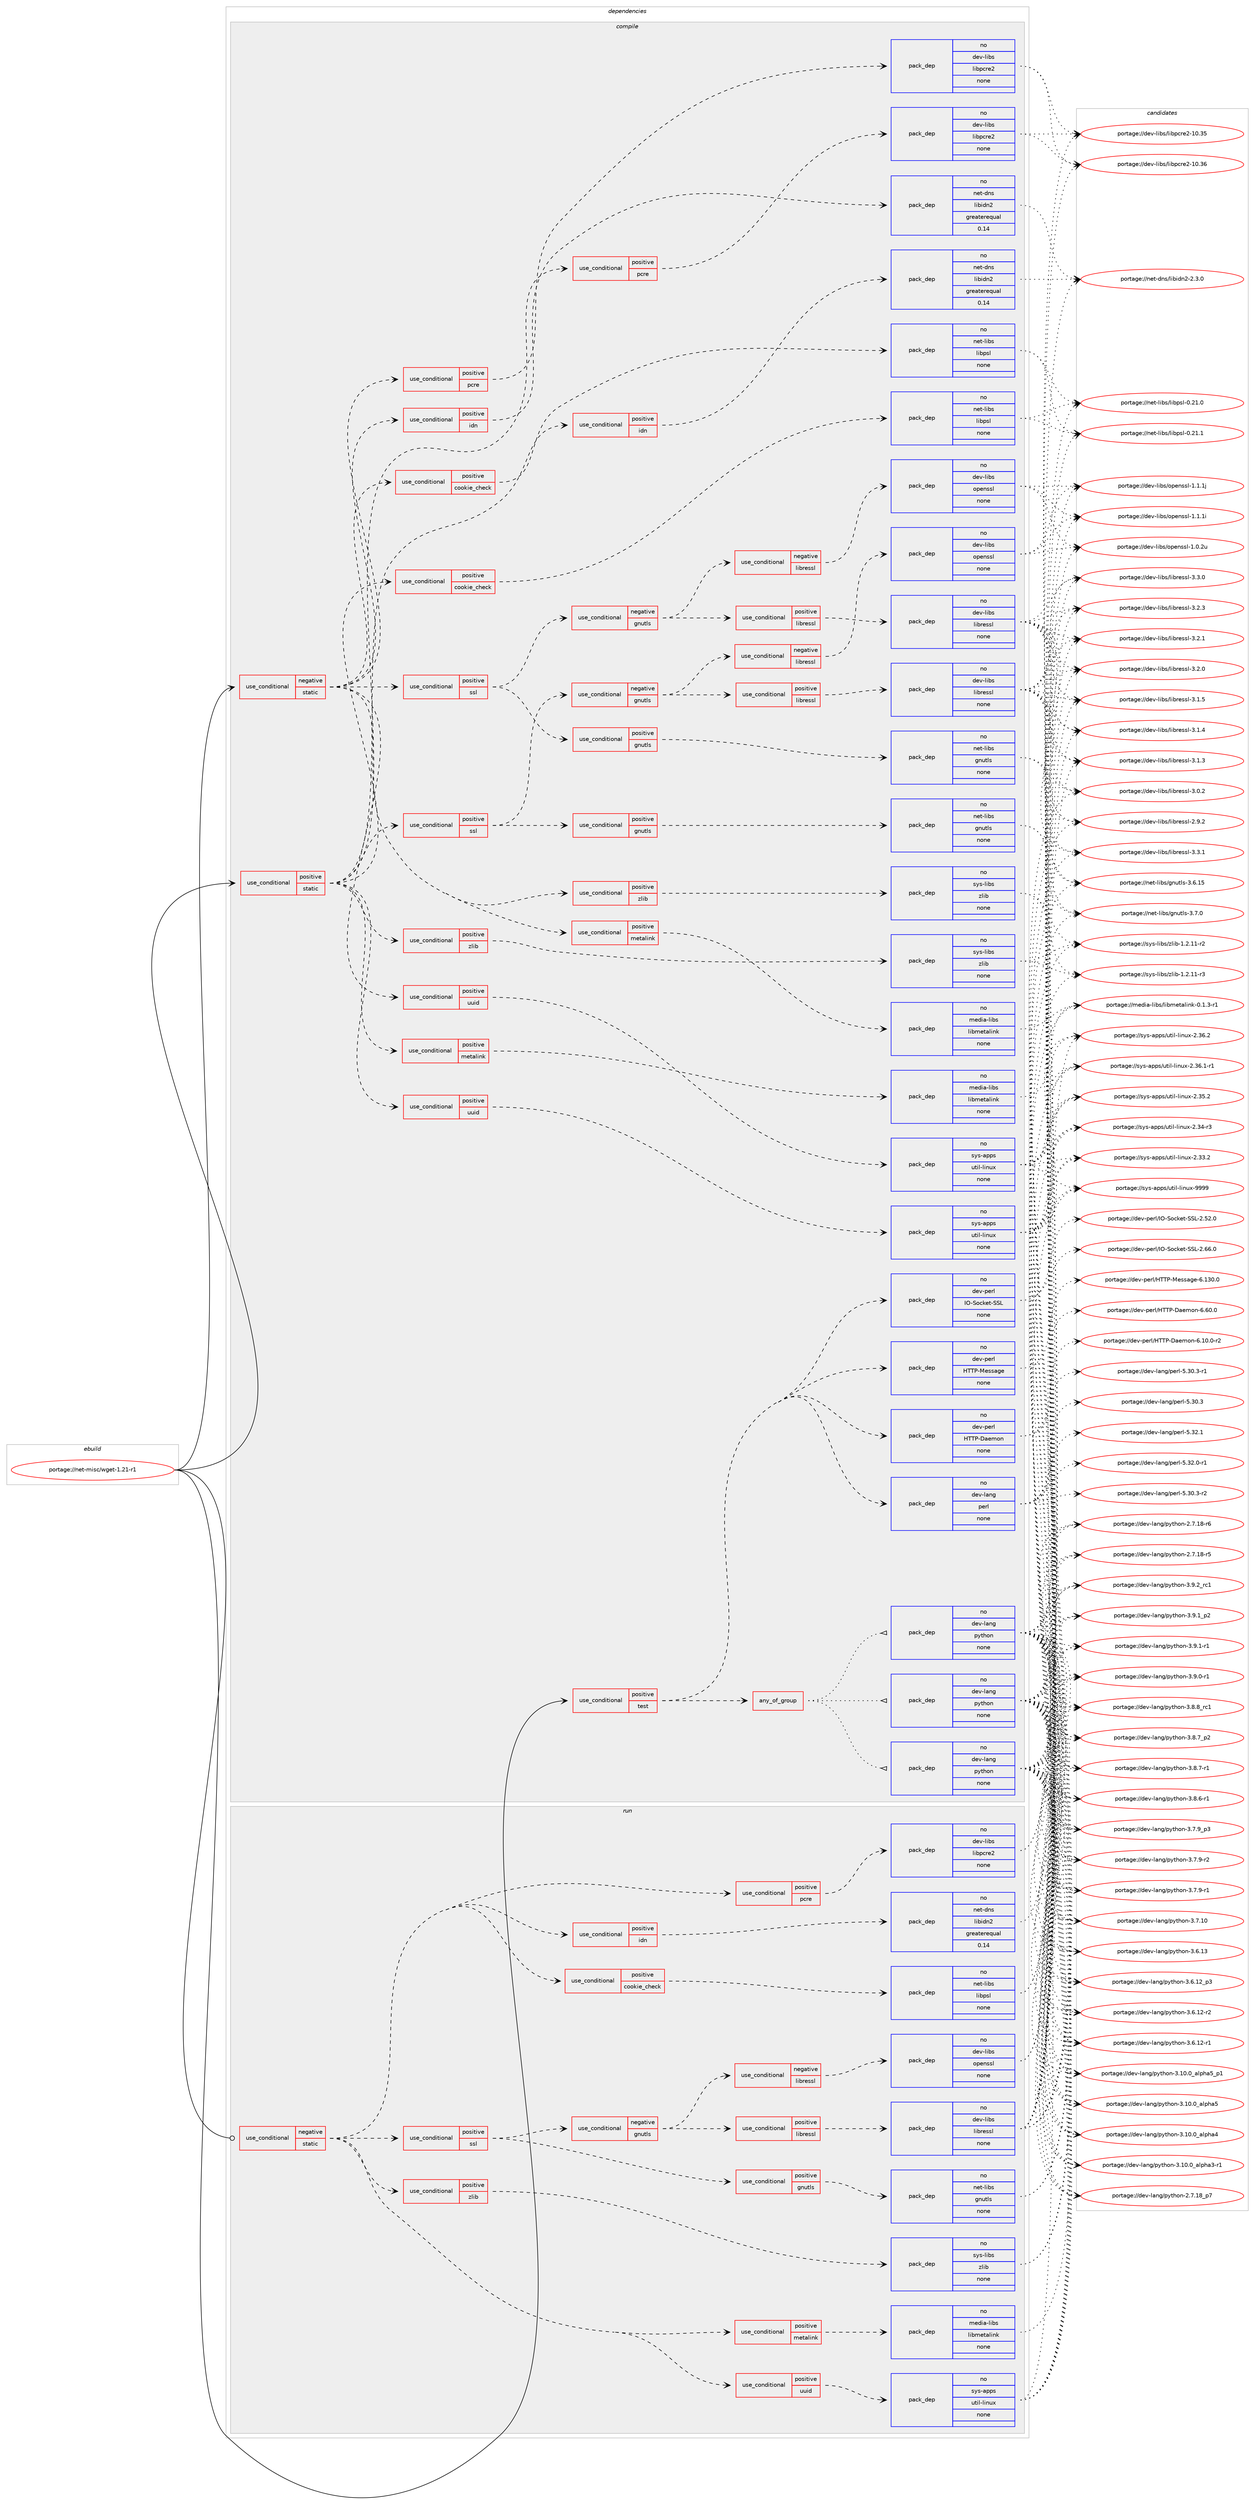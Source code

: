 digraph prolog {

# *************
# Graph options
# *************

newrank=true;
concentrate=true;
compound=true;
graph [rankdir=LR,fontname=Helvetica,fontsize=10,ranksep=1.5];#, ranksep=2.5, nodesep=0.2];
edge  [arrowhead=vee];
node  [fontname=Helvetica,fontsize=10];

# **********
# The ebuild
# **********

subgraph cluster_leftcol {
color=gray;
rank=same;
label=<<i>ebuild</i>>;
id [label="portage://net-misc/wget-1.21-r1", color=red, width=4, href="../net-misc/wget-1.21-r1.svg"];
}

# ****************
# The dependencies
# ****************

subgraph cluster_midcol {
color=gray;
label=<<i>dependencies</i>>;
subgraph cluster_compile {
fillcolor="#eeeeee";
style=filled;
label=<<i>compile</i>>;
subgraph cond3234 {
dependency11502 [label=<<TABLE BORDER="0" CELLBORDER="1" CELLSPACING="0" CELLPADDING="4"><TR><TD ROWSPAN="3" CELLPADDING="10">use_conditional</TD></TR><TR><TD>negative</TD></TR><TR><TD>static</TD></TR></TABLE>>, shape=none, color=red];
subgraph cond3235 {
dependency11503 [label=<<TABLE BORDER="0" CELLBORDER="1" CELLSPACING="0" CELLPADDING="4"><TR><TD ROWSPAN="3" CELLPADDING="10">use_conditional</TD></TR><TR><TD>positive</TD></TR><TR><TD>cookie_check</TD></TR></TABLE>>, shape=none, color=red];
subgraph pack8162 {
dependency11504 [label=<<TABLE BORDER="0" CELLBORDER="1" CELLSPACING="0" CELLPADDING="4" WIDTH="220"><TR><TD ROWSPAN="6" CELLPADDING="30">pack_dep</TD></TR><TR><TD WIDTH="110">no</TD></TR><TR><TD>net-libs</TD></TR><TR><TD>libpsl</TD></TR><TR><TD>none</TD></TR><TR><TD></TD></TR></TABLE>>, shape=none, color=blue];
}
dependency11503:e -> dependency11504:w [weight=20,style="dashed",arrowhead="vee"];
}
dependency11502:e -> dependency11503:w [weight=20,style="dashed",arrowhead="vee"];
subgraph cond3236 {
dependency11505 [label=<<TABLE BORDER="0" CELLBORDER="1" CELLSPACING="0" CELLPADDING="4"><TR><TD ROWSPAN="3" CELLPADDING="10">use_conditional</TD></TR><TR><TD>positive</TD></TR><TR><TD>idn</TD></TR></TABLE>>, shape=none, color=red];
subgraph pack8163 {
dependency11506 [label=<<TABLE BORDER="0" CELLBORDER="1" CELLSPACING="0" CELLPADDING="4" WIDTH="220"><TR><TD ROWSPAN="6" CELLPADDING="30">pack_dep</TD></TR><TR><TD WIDTH="110">no</TD></TR><TR><TD>net-dns</TD></TR><TR><TD>libidn2</TD></TR><TR><TD>greaterequal</TD></TR><TR><TD>0.14</TD></TR></TABLE>>, shape=none, color=blue];
}
dependency11505:e -> dependency11506:w [weight=20,style="dashed",arrowhead="vee"];
}
dependency11502:e -> dependency11505:w [weight=20,style="dashed",arrowhead="vee"];
subgraph cond3237 {
dependency11507 [label=<<TABLE BORDER="0" CELLBORDER="1" CELLSPACING="0" CELLPADDING="4"><TR><TD ROWSPAN="3" CELLPADDING="10">use_conditional</TD></TR><TR><TD>positive</TD></TR><TR><TD>metalink</TD></TR></TABLE>>, shape=none, color=red];
subgraph pack8164 {
dependency11508 [label=<<TABLE BORDER="0" CELLBORDER="1" CELLSPACING="0" CELLPADDING="4" WIDTH="220"><TR><TD ROWSPAN="6" CELLPADDING="30">pack_dep</TD></TR><TR><TD WIDTH="110">no</TD></TR><TR><TD>media-libs</TD></TR><TR><TD>libmetalink</TD></TR><TR><TD>none</TD></TR><TR><TD></TD></TR></TABLE>>, shape=none, color=blue];
}
dependency11507:e -> dependency11508:w [weight=20,style="dashed",arrowhead="vee"];
}
dependency11502:e -> dependency11507:w [weight=20,style="dashed",arrowhead="vee"];
subgraph cond3238 {
dependency11509 [label=<<TABLE BORDER="0" CELLBORDER="1" CELLSPACING="0" CELLPADDING="4"><TR><TD ROWSPAN="3" CELLPADDING="10">use_conditional</TD></TR><TR><TD>positive</TD></TR><TR><TD>pcre</TD></TR></TABLE>>, shape=none, color=red];
subgraph pack8165 {
dependency11510 [label=<<TABLE BORDER="0" CELLBORDER="1" CELLSPACING="0" CELLPADDING="4" WIDTH="220"><TR><TD ROWSPAN="6" CELLPADDING="30">pack_dep</TD></TR><TR><TD WIDTH="110">no</TD></TR><TR><TD>dev-libs</TD></TR><TR><TD>libpcre2</TD></TR><TR><TD>none</TD></TR><TR><TD></TD></TR></TABLE>>, shape=none, color=blue];
}
dependency11509:e -> dependency11510:w [weight=20,style="dashed",arrowhead="vee"];
}
dependency11502:e -> dependency11509:w [weight=20,style="dashed",arrowhead="vee"];
subgraph cond3239 {
dependency11511 [label=<<TABLE BORDER="0" CELLBORDER="1" CELLSPACING="0" CELLPADDING="4"><TR><TD ROWSPAN="3" CELLPADDING="10">use_conditional</TD></TR><TR><TD>positive</TD></TR><TR><TD>ssl</TD></TR></TABLE>>, shape=none, color=red];
subgraph cond3240 {
dependency11512 [label=<<TABLE BORDER="0" CELLBORDER="1" CELLSPACING="0" CELLPADDING="4"><TR><TD ROWSPAN="3" CELLPADDING="10">use_conditional</TD></TR><TR><TD>positive</TD></TR><TR><TD>gnutls</TD></TR></TABLE>>, shape=none, color=red];
subgraph pack8166 {
dependency11513 [label=<<TABLE BORDER="0" CELLBORDER="1" CELLSPACING="0" CELLPADDING="4" WIDTH="220"><TR><TD ROWSPAN="6" CELLPADDING="30">pack_dep</TD></TR><TR><TD WIDTH="110">no</TD></TR><TR><TD>net-libs</TD></TR><TR><TD>gnutls</TD></TR><TR><TD>none</TD></TR><TR><TD></TD></TR></TABLE>>, shape=none, color=blue];
}
dependency11512:e -> dependency11513:w [weight=20,style="dashed",arrowhead="vee"];
}
dependency11511:e -> dependency11512:w [weight=20,style="dashed",arrowhead="vee"];
subgraph cond3241 {
dependency11514 [label=<<TABLE BORDER="0" CELLBORDER="1" CELLSPACING="0" CELLPADDING="4"><TR><TD ROWSPAN="3" CELLPADDING="10">use_conditional</TD></TR><TR><TD>negative</TD></TR><TR><TD>gnutls</TD></TR></TABLE>>, shape=none, color=red];
subgraph cond3242 {
dependency11515 [label=<<TABLE BORDER="0" CELLBORDER="1" CELLSPACING="0" CELLPADDING="4"><TR><TD ROWSPAN="3" CELLPADDING="10">use_conditional</TD></TR><TR><TD>negative</TD></TR><TR><TD>libressl</TD></TR></TABLE>>, shape=none, color=red];
subgraph pack8167 {
dependency11516 [label=<<TABLE BORDER="0" CELLBORDER="1" CELLSPACING="0" CELLPADDING="4" WIDTH="220"><TR><TD ROWSPAN="6" CELLPADDING="30">pack_dep</TD></TR><TR><TD WIDTH="110">no</TD></TR><TR><TD>dev-libs</TD></TR><TR><TD>openssl</TD></TR><TR><TD>none</TD></TR><TR><TD></TD></TR></TABLE>>, shape=none, color=blue];
}
dependency11515:e -> dependency11516:w [weight=20,style="dashed",arrowhead="vee"];
}
dependency11514:e -> dependency11515:w [weight=20,style="dashed",arrowhead="vee"];
subgraph cond3243 {
dependency11517 [label=<<TABLE BORDER="0" CELLBORDER="1" CELLSPACING="0" CELLPADDING="4"><TR><TD ROWSPAN="3" CELLPADDING="10">use_conditional</TD></TR><TR><TD>positive</TD></TR><TR><TD>libressl</TD></TR></TABLE>>, shape=none, color=red];
subgraph pack8168 {
dependency11518 [label=<<TABLE BORDER="0" CELLBORDER="1" CELLSPACING="0" CELLPADDING="4" WIDTH="220"><TR><TD ROWSPAN="6" CELLPADDING="30">pack_dep</TD></TR><TR><TD WIDTH="110">no</TD></TR><TR><TD>dev-libs</TD></TR><TR><TD>libressl</TD></TR><TR><TD>none</TD></TR><TR><TD></TD></TR></TABLE>>, shape=none, color=blue];
}
dependency11517:e -> dependency11518:w [weight=20,style="dashed",arrowhead="vee"];
}
dependency11514:e -> dependency11517:w [weight=20,style="dashed",arrowhead="vee"];
}
dependency11511:e -> dependency11514:w [weight=20,style="dashed",arrowhead="vee"];
}
dependency11502:e -> dependency11511:w [weight=20,style="dashed",arrowhead="vee"];
subgraph cond3244 {
dependency11519 [label=<<TABLE BORDER="0" CELLBORDER="1" CELLSPACING="0" CELLPADDING="4"><TR><TD ROWSPAN="3" CELLPADDING="10">use_conditional</TD></TR><TR><TD>positive</TD></TR><TR><TD>uuid</TD></TR></TABLE>>, shape=none, color=red];
subgraph pack8169 {
dependency11520 [label=<<TABLE BORDER="0" CELLBORDER="1" CELLSPACING="0" CELLPADDING="4" WIDTH="220"><TR><TD ROWSPAN="6" CELLPADDING="30">pack_dep</TD></TR><TR><TD WIDTH="110">no</TD></TR><TR><TD>sys-apps</TD></TR><TR><TD>util-linux</TD></TR><TR><TD>none</TD></TR><TR><TD></TD></TR></TABLE>>, shape=none, color=blue];
}
dependency11519:e -> dependency11520:w [weight=20,style="dashed",arrowhead="vee"];
}
dependency11502:e -> dependency11519:w [weight=20,style="dashed",arrowhead="vee"];
subgraph cond3245 {
dependency11521 [label=<<TABLE BORDER="0" CELLBORDER="1" CELLSPACING="0" CELLPADDING="4"><TR><TD ROWSPAN="3" CELLPADDING="10">use_conditional</TD></TR><TR><TD>positive</TD></TR><TR><TD>zlib</TD></TR></TABLE>>, shape=none, color=red];
subgraph pack8170 {
dependency11522 [label=<<TABLE BORDER="0" CELLBORDER="1" CELLSPACING="0" CELLPADDING="4" WIDTH="220"><TR><TD ROWSPAN="6" CELLPADDING="30">pack_dep</TD></TR><TR><TD WIDTH="110">no</TD></TR><TR><TD>sys-libs</TD></TR><TR><TD>zlib</TD></TR><TR><TD>none</TD></TR><TR><TD></TD></TR></TABLE>>, shape=none, color=blue];
}
dependency11521:e -> dependency11522:w [weight=20,style="dashed",arrowhead="vee"];
}
dependency11502:e -> dependency11521:w [weight=20,style="dashed",arrowhead="vee"];
}
id:e -> dependency11502:w [weight=20,style="solid",arrowhead="vee"];
subgraph cond3246 {
dependency11523 [label=<<TABLE BORDER="0" CELLBORDER="1" CELLSPACING="0" CELLPADDING="4"><TR><TD ROWSPAN="3" CELLPADDING="10">use_conditional</TD></TR><TR><TD>positive</TD></TR><TR><TD>static</TD></TR></TABLE>>, shape=none, color=red];
subgraph cond3247 {
dependency11524 [label=<<TABLE BORDER="0" CELLBORDER="1" CELLSPACING="0" CELLPADDING="4"><TR><TD ROWSPAN="3" CELLPADDING="10">use_conditional</TD></TR><TR><TD>positive</TD></TR><TR><TD>cookie_check</TD></TR></TABLE>>, shape=none, color=red];
subgraph pack8171 {
dependency11525 [label=<<TABLE BORDER="0" CELLBORDER="1" CELLSPACING="0" CELLPADDING="4" WIDTH="220"><TR><TD ROWSPAN="6" CELLPADDING="30">pack_dep</TD></TR><TR><TD WIDTH="110">no</TD></TR><TR><TD>net-libs</TD></TR><TR><TD>libpsl</TD></TR><TR><TD>none</TD></TR><TR><TD></TD></TR></TABLE>>, shape=none, color=blue];
}
dependency11524:e -> dependency11525:w [weight=20,style="dashed",arrowhead="vee"];
}
dependency11523:e -> dependency11524:w [weight=20,style="dashed",arrowhead="vee"];
subgraph cond3248 {
dependency11526 [label=<<TABLE BORDER="0" CELLBORDER="1" CELLSPACING="0" CELLPADDING="4"><TR><TD ROWSPAN="3" CELLPADDING="10">use_conditional</TD></TR><TR><TD>positive</TD></TR><TR><TD>idn</TD></TR></TABLE>>, shape=none, color=red];
subgraph pack8172 {
dependency11527 [label=<<TABLE BORDER="0" CELLBORDER="1" CELLSPACING="0" CELLPADDING="4" WIDTH="220"><TR><TD ROWSPAN="6" CELLPADDING="30">pack_dep</TD></TR><TR><TD WIDTH="110">no</TD></TR><TR><TD>net-dns</TD></TR><TR><TD>libidn2</TD></TR><TR><TD>greaterequal</TD></TR><TR><TD>0.14</TD></TR></TABLE>>, shape=none, color=blue];
}
dependency11526:e -> dependency11527:w [weight=20,style="dashed",arrowhead="vee"];
}
dependency11523:e -> dependency11526:w [weight=20,style="dashed",arrowhead="vee"];
subgraph cond3249 {
dependency11528 [label=<<TABLE BORDER="0" CELLBORDER="1" CELLSPACING="0" CELLPADDING="4"><TR><TD ROWSPAN="3" CELLPADDING="10">use_conditional</TD></TR><TR><TD>positive</TD></TR><TR><TD>metalink</TD></TR></TABLE>>, shape=none, color=red];
subgraph pack8173 {
dependency11529 [label=<<TABLE BORDER="0" CELLBORDER="1" CELLSPACING="0" CELLPADDING="4" WIDTH="220"><TR><TD ROWSPAN="6" CELLPADDING="30">pack_dep</TD></TR><TR><TD WIDTH="110">no</TD></TR><TR><TD>media-libs</TD></TR><TR><TD>libmetalink</TD></TR><TR><TD>none</TD></TR><TR><TD></TD></TR></TABLE>>, shape=none, color=blue];
}
dependency11528:e -> dependency11529:w [weight=20,style="dashed",arrowhead="vee"];
}
dependency11523:e -> dependency11528:w [weight=20,style="dashed",arrowhead="vee"];
subgraph cond3250 {
dependency11530 [label=<<TABLE BORDER="0" CELLBORDER="1" CELLSPACING="0" CELLPADDING="4"><TR><TD ROWSPAN="3" CELLPADDING="10">use_conditional</TD></TR><TR><TD>positive</TD></TR><TR><TD>pcre</TD></TR></TABLE>>, shape=none, color=red];
subgraph pack8174 {
dependency11531 [label=<<TABLE BORDER="0" CELLBORDER="1" CELLSPACING="0" CELLPADDING="4" WIDTH="220"><TR><TD ROWSPAN="6" CELLPADDING="30">pack_dep</TD></TR><TR><TD WIDTH="110">no</TD></TR><TR><TD>dev-libs</TD></TR><TR><TD>libpcre2</TD></TR><TR><TD>none</TD></TR><TR><TD></TD></TR></TABLE>>, shape=none, color=blue];
}
dependency11530:e -> dependency11531:w [weight=20,style="dashed",arrowhead="vee"];
}
dependency11523:e -> dependency11530:w [weight=20,style="dashed",arrowhead="vee"];
subgraph cond3251 {
dependency11532 [label=<<TABLE BORDER="0" CELLBORDER="1" CELLSPACING="0" CELLPADDING="4"><TR><TD ROWSPAN="3" CELLPADDING="10">use_conditional</TD></TR><TR><TD>positive</TD></TR><TR><TD>ssl</TD></TR></TABLE>>, shape=none, color=red];
subgraph cond3252 {
dependency11533 [label=<<TABLE BORDER="0" CELLBORDER="1" CELLSPACING="0" CELLPADDING="4"><TR><TD ROWSPAN="3" CELLPADDING="10">use_conditional</TD></TR><TR><TD>positive</TD></TR><TR><TD>gnutls</TD></TR></TABLE>>, shape=none, color=red];
subgraph pack8175 {
dependency11534 [label=<<TABLE BORDER="0" CELLBORDER="1" CELLSPACING="0" CELLPADDING="4" WIDTH="220"><TR><TD ROWSPAN="6" CELLPADDING="30">pack_dep</TD></TR><TR><TD WIDTH="110">no</TD></TR><TR><TD>net-libs</TD></TR><TR><TD>gnutls</TD></TR><TR><TD>none</TD></TR><TR><TD></TD></TR></TABLE>>, shape=none, color=blue];
}
dependency11533:e -> dependency11534:w [weight=20,style="dashed",arrowhead="vee"];
}
dependency11532:e -> dependency11533:w [weight=20,style="dashed",arrowhead="vee"];
subgraph cond3253 {
dependency11535 [label=<<TABLE BORDER="0" CELLBORDER="1" CELLSPACING="0" CELLPADDING="4"><TR><TD ROWSPAN="3" CELLPADDING="10">use_conditional</TD></TR><TR><TD>negative</TD></TR><TR><TD>gnutls</TD></TR></TABLE>>, shape=none, color=red];
subgraph cond3254 {
dependency11536 [label=<<TABLE BORDER="0" CELLBORDER="1" CELLSPACING="0" CELLPADDING="4"><TR><TD ROWSPAN="3" CELLPADDING="10">use_conditional</TD></TR><TR><TD>negative</TD></TR><TR><TD>libressl</TD></TR></TABLE>>, shape=none, color=red];
subgraph pack8176 {
dependency11537 [label=<<TABLE BORDER="0" CELLBORDER="1" CELLSPACING="0" CELLPADDING="4" WIDTH="220"><TR><TD ROWSPAN="6" CELLPADDING="30">pack_dep</TD></TR><TR><TD WIDTH="110">no</TD></TR><TR><TD>dev-libs</TD></TR><TR><TD>openssl</TD></TR><TR><TD>none</TD></TR><TR><TD></TD></TR></TABLE>>, shape=none, color=blue];
}
dependency11536:e -> dependency11537:w [weight=20,style="dashed",arrowhead="vee"];
}
dependency11535:e -> dependency11536:w [weight=20,style="dashed",arrowhead="vee"];
subgraph cond3255 {
dependency11538 [label=<<TABLE BORDER="0" CELLBORDER="1" CELLSPACING="0" CELLPADDING="4"><TR><TD ROWSPAN="3" CELLPADDING="10">use_conditional</TD></TR><TR><TD>positive</TD></TR><TR><TD>libressl</TD></TR></TABLE>>, shape=none, color=red];
subgraph pack8177 {
dependency11539 [label=<<TABLE BORDER="0" CELLBORDER="1" CELLSPACING="0" CELLPADDING="4" WIDTH="220"><TR><TD ROWSPAN="6" CELLPADDING="30">pack_dep</TD></TR><TR><TD WIDTH="110">no</TD></TR><TR><TD>dev-libs</TD></TR><TR><TD>libressl</TD></TR><TR><TD>none</TD></TR><TR><TD></TD></TR></TABLE>>, shape=none, color=blue];
}
dependency11538:e -> dependency11539:w [weight=20,style="dashed",arrowhead="vee"];
}
dependency11535:e -> dependency11538:w [weight=20,style="dashed",arrowhead="vee"];
}
dependency11532:e -> dependency11535:w [weight=20,style="dashed",arrowhead="vee"];
}
dependency11523:e -> dependency11532:w [weight=20,style="dashed",arrowhead="vee"];
subgraph cond3256 {
dependency11540 [label=<<TABLE BORDER="0" CELLBORDER="1" CELLSPACING="0" CELLPADDING="4"><TR><TD ROWSPAN="3" CELLPADDING="10">use_conditional</TD></TR><TR><TD>positive</TD></TR><TR><TD>uuid</TD></TR></TABLE>>, shape=none, color=red];
subgraph pack8178 {
dependency11541 [label=<<TABLE BORDER="0" CELLBORDER="1" CELLSPACING="0" CELLPADDING="4" WIDTH="220"><TR><TD ROWSPAN="6" CELLPADDING="30">pack_dep</TD></TR><TR><TD WIDTH="110">no</TD></TR><TR><TD>sys-apps</TD></TR><TR><TD>util-linux</TD></TR><TR><TD>none</TD></TR><TR><TD></TD></TR></TABLE>>, shape=none, color=blue];
}
dependency11540:e -> dependency11541:w [weight=20,style="dashed",arrowhead="vee"];
}
dependency11523:e -> dependency11540:w [weight=20,style="dashed",arrowhead="vee"];
subgraph cond3257 {
dependency11542 [label=<<TABLE BORDER="0" CELLBORDER="1" CELLSPACING="0" CELLPADDING="4"><TR><TD ROWSPAN="3" CELLPADDING="10">use_conditional</TD></TR><TR><TD>positive</TD></TR><TR><TD>zlib</TD></TR></TABLE>>, shape=none, color=red];
subgraph pack8179 {
dependency11543 [label=<<TABLE BORDER="0" CELLBORDER="1" CELLSPACING="0" CELLPADDING="4" WIDTH="220"><TR><TD ROWSPAN="6" CELLPADDING="30">pack_dep</TD></TR><TR><TD WIDTH="110">no</TD></TR><TR><TD>sys-libs</TD></TR><TR><TD>zlib</TD></TR><TR><TD>none</TD></TR><TR><TD></TD></TR></TABLE>>, shape=none, color=blue];
}
dependency11542:e -> dependency11543:w [weight=20,style="dashed",arrowhead="vee"];
}
dependency11523:e -> dependency11542:w [weight=20,style="dashed",arrowhead="vee"];
}
id:e -> dependency11523:w [weight=20,style="solid",arrowhead="vee"];
subgraph cond3258 {
dependency11544 [label=<<TABLE BORDER="0" CELLBORDER="1" CELLSPACING="0" CELLPADDING="4"><TR><TD ROWSPAN="3" CELLPADDING="10">use_conditional</TD></TR><TR><TD>positive</TD></TR><TR><TD>test</TD></TR></TABLE>>, shape=none, color=red];
subgraph any97 {
dependency11545 [label=<<TABLE BORDER="0" CELLBORDER="1" CELLSPACING="0" CELLPADDING="4"><TR><TD CELLPADDING="10">any_of_group</TD></TR></TABLE>>, shape=none, color=red];subgraph pack8180 {
dependency11546 [label=<<TABLE BORDER="0" CELLBORDER="1" CELLSPACING="0" CELLPADDING="4" WIDTH="220"><TR><TD ROWSPAN="6" CELLPADDING="30">pack_dep</TD></TR><TR><TD WIDTH="110">no</TD></TR><TR><TD>dev-lang</TD></TR><TR><TD>python</TD></TR><TR><TD>none</TD></TR><TR><TD></TD></TR></TABLE>>, shape=none, color=blue];
}
dependency11545:e -> dependency11546:w [weight=20,style="dotted",arrowhead="oinv"];
subgraph pack8181 {
dependency11547 [label=<<TABLE BORDER="0" CELLBORDER="1" CELLSPACING="0" CELLPADDING="4" WIDTH="220"><TR><TD ROWSPAN="6" CELLPADDING="30">pack_dep</TD></TR><TR><TD WIDTH="110">no</TD></TR><TR><TD>dev-lang</TD></TR><TR><TD>python</TD></TR><TR><TD>none</TD></TR><TR><TD></TD></TR></TABLE>>, shape=none, color=blue];
}
dependency11545:e -> dependency11547:w [weight=20,style="dotted",arrowhead="oinv"];
subgraph pack8182 {
dependency11548 [label=<<TABLE BORDER="0" CELLBORDER="1" CELLSPACING="0" CELLPADDING="4" WIDTH="220"><TR><TD ROWSPAN="6" CELLPADDING="30">pack_dep</TD></TR><TR><TD WIDTH="110">no</TD></TR><TR><TD>dev-lang</TD></TR><TR><TD>python</TD></TR><TR><TD>none</TD></TR><TR><TD></TD></TR></TABLE>>, shape=none, color=blue];
}
dependency11545:e -> dependency11548:w [weight=20,style="dotted",arrowhead="oinv"];
}
dependency11544:e -> dependency11545:w [weight=20,style="dashed",arrowhead="vee"];
subgraph pack8183 {
dependency11549 [label=<<TABLE BORDER="0" CELLBORDER="1" CELLSPACING="0" CELLPADDING="4" WIDTH="220"><TR><TD ROWSPAN="6" CELLPADDING="30">pack_dep</TD></TR><TR><TD WIDTH="110">no</TD></TR><TR><TD>dev-lang</TD></TR><TR><TD>perl</TD></TR><TR><TD>none</TD></TR><TR><TD></TD></TR></TABLE>>, shape=none, color=blue];
}
dependency11544:e -> dependency11549:w [weight=20,style="dashed",arrowhead="vee"];
subgraph pack8184 {
dependency11550 [label=<<TABLE BORDER="0" CELLBORDER="1" CELLSPACING="0" CELLPADDING="4" WIDTH="220"><TR><TD ROWSPAN="6" CELLPADDING="30">pack_dep</TD></TR><TR><TD WIDTH="110">no</TD></TR><TR><TD>dev-perl</TD></TR><TR><TD>HTTP-Daemon</TD></TR><TR><TD>none</TD></TR><TR><TD></TD></TR></TABLE>>, shape=none, color=blue];
}
dependency11544:e -> dependency11550:w [weight=20,style="dashed",arrowhead="vee"];
subgraph pack8185 {
dependency11551 [label=<<TABLE BORDER="0" CELLBORDER="1" CELLSPACING="0" CELLPADDING="4" WIDTH="220"><TR><TD ROWSPAN="6" CELLPADDING="30">pack_dep</TD></TR><TR><TD WIDTH="110">no</TD></TR><TR><TD>dev-perl</TD></TR><TR><TD>HTTP-Message</TD></TR><TR><TD>none</TD></TR><TR><TD></TD></TR></TABLE>>, shape=none, color=blue];
}
dependency11544:e -> dependency11551:w [weight=20,style="dashed",arrowhead="vee"];
subgraph pack8186 {
dependency11552 [label=<<TABLE BORDER="0" CELLBORDER="1" CELLSPACING="0" CELLPADDING="4" WIDTH="220"><TR><TD ROWSPAN="6" CELLPADDING="30">pack_dep</TD></TR><TR><TD WIDTH="110">no</TD></TR><TR><TD>dev-perl</TD></TR><TR><TD>IO-Socket-SSL</TD></TR><TR><TD>none</TD></TR><TR><TD></TD></TR></TABLE>>, shape=none, color=blue];
}
dependency11544:e -> dependency11552:w [weight=20,style="dashed",arrowhead="vee"];
}
id:e -> dependency11544:w [weight=20,style="solid",arrowhead="vee"];
}
subgraph cluster_compileandrun {
fillcolor="#eeeeee";
style=filled;
label=<<i>compile and run</i>>;
}
subgraph cluster_run {
fillcolor="#eeeeee";
style=filled;
label=<<i>run</i>>;
subgraph cond3259 {
dependency11553 [label=<<TABLE BORDER="0" CELLBORDER="1" CELLSPACING="0" CELLPADDING="4"><TR><TD ROWSPAN="3" CELLPADDING="10">use_conditional</TD></TR><TR><TD>negative</TD></TR><TR><TD>static</TD></TR></TABLE>>, shape=none, color=red];
subgraph cond3260 {
dependency11554 [label=<<TABLE BORDER="0" CELLBORDER="1" CELLSPACING="0" CELLPADDING="4"><TR><TD ROWSPAN="3" CELLPADDING="10">use_conditional</TD></TR><TR><TD>positive</TD></TR><TR><TD>cookie_check</TD></TR></TABLE>>, shape=none, color=red];
subgraph pack8187 {
dependency11555 [label=<<TABLE BORDER="0" CELLBORDER="1" CELLSPACING="0" CELLPADDING="4" WIDTH="220"><TR><TD ROWSPAN="6" CELLPADDING="30">pack_dep</TD></TR><TR><TD WIDTH="110">no</TD></TR><TR><TD>net-libs</TD></TR><TR><TD>libpsl</TD></TR><TR><TD>none</TD></TR><TR><TD></TD></TR></TABLE>>, shape=none, color=blue];
}
dependency11554:e -> dependency11555:w [weight=20,style="dashed",arrowhead="vee"];
}
dependency11553:e -> dependency11554:w [weight=20,style="dashed",arrowhead="vee"];
subgraph cond3261 {
dependency11556 [label=<<TABLE BORDER="0" CELLBORDER="1" CELLSPACING="0" CELLPADDING="4"><TR><TD ROWSPAN="3" CELLPADDING="10">use_conditional</TD></TR><TR><TD>positive</TD></TR><TR><TD>idn</TD></TR></TABLE>>, shape=none, color=red];
subgraph pack8188 {
dependency11557 [label=<<TABLE BORDER="0" CELLBORDER="1" CELLSPACING="0" CELLPADDING="4" WIDTH="220"><TR><TD ROWSPAN="6" CELLPADDING="30">pack_dep</TD></TR><TR><TD WIDTH="110">no</TD></TR><TR><TD>net-dns</TD></TR><TR><TD>libidn2</TD></TR><TR><TD>greaterequal</TD></TR><TR><TD>0.14</TD></TR></TABLE>>, shape=none, color=blue];
}
dependency11556:e -> dependency11557:w [weight=20,style="dashed",arrowhead="vee"];
}
dependency11553:e -> dependency11556:w [weight=20,style="dashed",arrowhead="vee"];
subgraph cond3262 {
dependency11558 [label=<<TABLE BORDER="0" CELLBORDER="1" CELLSPACING="0" CELLPADDING="4"><TR><TD ROWSPAN="3" CELLPADDING="10">use_conditional</TD></TR><TR><TD>positive</TD></TR><TR><TD>metalink</TD></TR></TABLE>>, shape=none, color=red];
subgraph pack8189 {
dependency11559 [label=<<TABLE BORDER="0" CELLBORDER="1" CELLSPACING="0" CELLPADDING="4" WIDTH="220"><TR><TD ROWSPAN="6" CELLPADDING="30">pack_dep</TD></TR><TR><TD WIDTH="110">no</TD></TR><TR><TD>media-libs</TD></TR><TR><TD>libmetalink</TD></TR><TR><TD>none</TD></TR><TR><TD></TD></TR></TABLE>>, shape=none, color=blue];
}
dependency11558:e -> dependency11559:w [weight=20,style="dashed",arrowhead="vee"];
}
dependency11553:e -> dependency11558:w [weight=20,style="dashed",arrowhead="vee"];
subgraph cond3263 {
dependency11560 [label=<<TABLE BORDER="0" CELLBORDER="1" CELLSPACING="0" CELLPADDING="4"><TR><TD ROWSPAN="3" CELLPADDING="10">use_conditional</TD></TR><TR><TD>positive</TD></TR><TR><TD>pcre</TD></TR></TABLE>>, shape=none, color=red];
subgraph pack8190 {
dependency11561 [label=<<TABLE BORDER="0" CELLBORDER="1" CELLSPACING="0" CELLPADDING="4" WIDTH="220"><TR><TD ROWSPAN="6" CELLPADDING="30">pack_dep</TD></TR><TR><TD WIDTH="110">no</TD></TR><TR><TD>dev-libs</TD></TR><TR><TD>libpcre2</TD></TR><TR><TD>none</TD></TR><TR><TD></TD></TR></TABLE>>, shape=none, color=blue];
}
dependency11560:e -> dependency11561:w [weight=20,style="dashed",arrowhead="vee"];
}
dependency11553:e -> dependency11560:w [weight=20,style="dashed",arrowhead="vee"];
subgraph cond3264 {
dependency11562 [label=<<TABLE BORDER="0" CELLBORDER="1" CELLSPACING="0" CELLPADDING="4"><TR><TD ROWSPAN="3" CELLPADDING="10">use_conditional</TD></TR><TR><TD>positive</TD></TR><TR><TD>ssl</TD></TR></TABLE>>, shape=none, color=red];
subgraph cond3265 {
dependency11563 [label=<<TABLE BORDER="0" CELLBORDER="1" CELLSPACING="0" CELLPADDING="4"><TR><TD ROWSPAN="3" CELLPADDING="10">use_conditional</TD></TR><TR><TD>positive</TD></TR><TR><TD>gnutls</TD></TR></TABLE>>, shape=none, color=red];
subgraph pack8191 {
dependency11564 [label=<<TABLE BORDER="0" CELLBORDER="1" CELLSPACING="0" CELLPADDING="4" WIDTH="220"><TR><TD ROWSPAN="6" CELLPADDING="30">pack_dep</TD></TR><TR><TD WIDTH="110">no</TD></TR><TR><TD>net-libs</TD></TR><TR><TD>gnutls</TD></TR><TR><TD>none</TD></TR><TR><TD></TD></TR></TABLE>>, shape=none, color=blue];
}
dependency11563:e -> dependency11564:w [weight=20,style="dashed",arrowhead="vee"];
}
dependency11562:e -> dependency11563:w [weight=20,style="dashed",arrowhead="vee"];
subgraph cond3266 {
dependency11565 [label=<<TABLE BORDER="0" CELLBORDER="1" CELLSPACING="0" CELLPADDING="4"><TR><TD ROWSPAN="3" CELLPADDING="10">use_conditional</TD></TR><TR><TD>negative</TD></TR><TR><TD>gnutls</TD></TR></TABLE>>, shape=none, color=red];
subgraph cond3267 {
dependency11566 [label=<<TABLE BORDER="0" CELLBORDER="1" CELLSPACING="0" CELLPADDING="4"><TR><TD ROWSPAN="3" CELLPADDING="10">use_conditional</TD></TR><TR><TD>negative</TD></TR><TR><TD>libressl</TD></TR></TABLE>>, shape=none, color=red];
subgraph pack8192 {
dependency11567 [label=<<TABLE BORDER="0" CELLBORDER="1" CELLSPACING="0" CELLPADDING="4" WIDTH="220"><TR><TD ROWSPAN="6" CELLPADDING="30">pack_dep</TD></TR><TR><TD WIDTH="110">no</TD></TR><TR><TD>dev-libs</TD></TR><TR><TD>openssl</TD></TR><TR><TD>none</TD></TR><TR><TD></TD></TR></TABLE>>, shape=none, color=blue];
}
dependency11566:e -> dependency11567:w [weight=20,style="dashed",arrowhead="vee"];
}
dependency11565:e -> dependency11566:w [weight=20,style="dashed",arrowhead="vee"];
subgraph cond3268 {
dependency11568 [label=<<TABLE BORDER="0" CELLBORDER="1" CELLSPACING="0" CELLPADDING="4"><TR><TD ROWSPAN="3" CELLPADDING="10">use_conditional</TD></TR><TR><TD>positive</TD></TR><TR><TD>libressl</TD></TR></TABLE>>, shape=none, color=red];
subgraph pack8193 {
dependency11569 [label=<<TABLE BORDER="0" CELLBORDER="1" CELLSPACING="0" CELLPADDING="4" WIDTH="220"><TR><TD ROWSPAN="6" CELLPADDING="30">pack_dep</TD></TR><TR><TD WIDTH="110">no</TD></TR><TR><TD>dev-libs</TD></TR><TR><TD>libressl</TD></TR><TR><TD>none</TD></TR><TR><TD></TD></TR></TABLE>>, shape=none, color=blue];
}
dependency11568:e -> dependency11569:w [weight=20,style="dashed",arrowhead="vee"];
}
dependency11565:e -> dependency11568:w [weight=20,style="dashed",arrowhead="vee"];
}
dependency11562:e -> dependency11565:w [weight=20,style="dashed",arrowhead="vee"];
}
dependency11553:e -> dependency11562:w [weight=20,style="dashed",arrowhead="vee"];
subgraph cond3269 {
dependency11570 [label=<<TABLE BORDER="0" CELLBORDER="1" CELLSPACING="0" CELLPADDING="4"><TR><TD ROWSPAN="3" CELLPADDING="10">use_conditional</TD></TR><TR><TD>positive</TD></TR><TR><TD>uuid</TD></TR></TABLE>>, shape=none, color=red];
subgraph pack8194 {
dependency11571 [label=<<TABLE BORDER="0" CELLBORDER="1" CELLSPACING="0" CELLPADDING="4" WIDTH="220"><TR><TD ROWSPAN="6" CELLPADDING="30">pack_dep</TD></TR><TR><TD WIDTH="110">no</TD></TR><TR><TD>sys-apps</TD></TR><TR><TD>util-linux</TD></TR><TR><TD>none</TD></TR><TR><TD></TD></TR></TABLE>>, shape=none, color=blue];
}
dependency11570:e -> dependency11571:w [weight=20,style="dashed",arrowhead="vee"];
}
dependency11553:e -> dependency11570:w [weight=20,style="dashed",arrowhead="vee"];
subgraph cond3270 {
dependency11572 [label=<<TABLE BORDER="0" CELLBORDER="1" CELLSPACING="0" CELLPADDING="4"><TR><TD ROWSPAN="3" CELLPADDING="10">use_conditional</TD></TR><TR><TD>positive</TD></TR><TR><TD>zlib</TD></TR></TABLE>>, shape=none, color=red];
subgraph pack8195 {
dependency11573 [label=<<TABLE BORDER="0" CELLBORDER="1" CELLSPACING="0" CELLPADDING="4" WIDTH="220"><TR><TD ROWSPAN="6" CELLPADDING="30">pack_dep</TD></TR><TR><TD WIDTH="110">no</TD></TR><TR><TD>sys-libs</TD></TR><TR><TD>zlib</TD></TR><TR><TD>none</TD></TR><TR><TD></TD></TR></TABLE>>, shape=none, color=blue];
}
dependency11572:e -> dependency11573:w [weight=20,style="dashed",arrowhead="vee"];
}
dependency11553:e -> dependency11572:w [weight=20,style="dashed",arrowhead="vee"];
}
id:e -> dependency11553:w [weight=20,style="solid",arrowhead="odot"];
}
}

# **************
# The candidates
# **************

subgraph cluster_choices {
rank=same;
color=gray;
label=<<i>candidates</i>>;

subgraph choice8162 {
color=black;
nodesep=1;
choice1101011164510810598115471081059811211510845484650494649 [label="portage://net-libs/libpsl-0.21.1", color=red, width=4,href="../net-libs/libpsl-0.21.1.svg"];
choice1101011164510810598115471081059811211510845484650494648 [label="portage://net-libs/libpsl-0.21.0", color=red, width=4,href="../net-libs/libpsl-0.21.0.svg"];
dependency11504:e -> choice1101011164510810598115471081059811211510845484650494649:w [style=dotted,weight="100"];
dependency11504:e -> choice1101011164510810598115471081059811211510845484650494648:w [style=dotted,weight="100"];
}
subgraph choice8163 {
color=black;
nodesep=1;
choice11010111645100110115471081059810510011050455046514648 [label="portage://net-dns/libidn2-2.3.0", color=red, width=4,href="../net-dns/libidn2-2.3.0.svg"];
dependency11506:e -> choice11010111645100110115471081059810510011050455046514648:w [style=dotted,weight="100"];
}
subgraph choice8164 {
color=black;
nodesep=1;
choice1091011001059745108105981154710810598109101116971081051101074548464946514511449 [label="portage://media-libs/libmetalink-0.1.3-r1", color=red, width=4,href="../media-libs/libmetalink-0.1.3-r1.svg"];
dependency11508:e -> choice1091011001059745108105981154710810598109101116971081051101074548464946514511449:w [style=dotted,weight="100"];
}
subgraph choice8165 {
color=black;
nodesep=1;
choice100101118451081059811547108105981129911410150454948465154 [label="portage://dev-libs/libpcre2-10.36", color=red, width=4,href="../dev-libs/libpcre2-10.36.svg"];
choice100101118451081059811547108105981129911410150454948465153 [label="portage://dev-libs/libpcre2-10.35", color=red, width=4,href="../dev-libs/libpcre2-10.35.svg"];
dependency11510:e -> choice100101118451081059811547108105981129911410150454948465154:w [style=dotted,weight="100"];
dependency11510:e -> choice100101118451081059811547108105981129911410150454948465153:w [style=dotted,weight="100"];
}
subgraph choice8166 {
color=black;
nodesep=1;
choice110101116451081059811547103110117116108115455146554648 [label="portage://net-libs/gnutls-3.7.0", color=red, width=4,href="../net-libs/gnutls-3.7.0.svg"];
choice11010111645108105981154710311011711610811545514654464953 [label="portage://net-libs/gnutls-3.6.15", color=red, width=4,href="../net-libs/gnutls-3.6.15.svg"];
dependency11513:e -> choice110101116451081059811547103110117116108115455146554648:w [style=dotted,weight="100"];
dependency11513:e -> choice11010111645108105981154710311011711610811545514654464953:w [style=dotted,weight="100"];
}
subgraph choice8167 {
color=black;
nodesep=1;
choice100101118451081059811547111112101110115115108454946494649106 [label="portage://dev-libs/openssl-1.1.1j", color=red, width=4,href="../dev-libs/openssl-1.1.1j.svg"];
choice100101118451081059811547111112101110115115108454946494649105 [label="portage://dev-libs/openssl-1.1.1i", color=red, width=4,href="../dev-libs/openssl-1.1.1i.svg"];
choice100101118451081059811547111112101110115115108454946484650117 [label="portage://dev-libs/openssl-1.0.2u", color=red, width=4,href="../dev-libs/openssl-1.0.2u.svg"];
dependency11516:e -> choice100101118451081059811547111112101110115115108454946494649106:w [style=dotted,weight="100"];
dependency11516:e -> choice100101118451081059811547111112101110115115108454946494649105:w [style=dotted,weight="100"];
dependency11516:e -> choice100101118451081059811547111112101110115115108454946484650117:w [style=dotted,weight="100"];
}
subgraph choice8168 {
color=black;
nodesep=1;
choice10010111845108105981154710810598114101115115108455146514649 [label="portage://dev-libs/libressl-3.3.1", color=red, width=4,href="../dev-libs/libressl-3.3.1.svg"];
choice10010111845108105981154710810598114101115115108455146514648 [label="portage://dev-libs/libressl-3.3.0", color=red, width=4,href="../dev-libs/libressl-3.3.0.svg"];
choice10010111845108105981154710810598114101115115108455146504651 [label="portage://dev-libs/libressl-3.2.3", color=red, width=4,href="../dev-libs/libressl-3.2.3.svg"];
choice10010111845108105981154710810598114101115115108455146504649 [label="portage://dev-libs/libressl-3.2.1", color=red, width=4,href="../dev-libs/libressl-3.2.1.svg"];
choice10010111845108105981154710810598114101115115108455146504648 [label="portage://dev-libs/libressl-3.2.0", color=red, width=4,href="../dev-libs/libressl-3.2.0.svg"];
choice10010111845108105981154710810598114101115115108455146494653 [label="portage://dev-libs/libressl-3.1.5", color=red, width=4,href="../dev-libs/libressl-3.1.5.svg"];
choice10010111845108105981154710810598114101115115108455146494652 [label="portage://dev-libs/libressl-3.1.4", color=red, width=4,href="../dev-libs/libressl-3.1.4.svg"];
choice10010111845108105981154710810598114101115115108455146494651 [label="portage://dev-libs/libressl-3.1.3", color=red, width=4,href="../dev-libs/libressl-3.1.3.svg"];
choice10010111845108105981154710810598114101115115108455146484650 [label="portage://dev-libs/libressl-3.0.2", color=red, width=4,href="../dev-libs/libressl-3.0.2.svg"];
choice10010111845108105981154710810598114101115115108455046574650 [label="portage://dev-libs/libressl-2.9.2", color=red, width=4,href="../dev-libs/libressl-2.9.2.svg"];
dependency11518:e -> choice10010111845108105981154710810598114101115115108455146514649:w [style=dotted,weight="100"];
dependency11518:e -> choice10010111845108105981154710810598114101115115108455146514648:w [style=dotted,weight="100"];
dependency11518:e -> choice10010111845108105981154710810598114101115115108455146504651:w [style=dotted,weight="100"];
dependency11518:e -> choice10010111845108105981154710810598114101115115108455146504649:w [style=dotted,weight="100"];
dependency11518:e -> choice10010111845108105981154710810598114101115115108455146504648:w [style=dotted,weight="100"];
dependency11518:e -> choice10010111845108105981154710810598114101115115108455146494653:w [style=dotted,weight="100"];
dependency11518:e -> choice10010111845108105981154710810598114101115115108455146494652:w [style=dotted,weight="100"];
dependency11518:e -> choice10010111845108105981154710810598114101115115108455146494651:w [style=dotted,weight="100"];
dependency11518:e -> choice10010111845108105981154710810598114101115115108455146484650:w [style=dotted,weight="100"];
dependency11518:e -> choice10010111845108105981154710810598114101115115108455046574650:w [style=dotted,weight="100"];
}
subgraph choice8169 {
color=black;
nodesep=1;
choice115121115459711211211547117116105108451081051101171204557575757 [label="portage://sys-apps/util-linux-9999", color=red, width=4,href="../sys-apps/util-linux-9999.svg"];
choice1151211154597112112115471171161051084510810511011712045504651544650 [label="portage://sys-apps/util-linux-2.36.2", color=red, width=4,href="../sys-apps/util-linux-2.36.2.svg"];
choice11512111545971121121154711711610510845108105110117120455046515446494511449 [label="portage://sys-apps/util-linux-2.36.1-r1", color=red, width=4,href="../sys-apps/util-linux-2.36.1-r1.svg"];
choice1151211154597112112115471171161051084510810511011712045504651534650 [label="portage://sys-apps/util-linux-2.35.2", color=red, width=4,href="../sys-apps/util-linux-2.35.2.svg"];
choice1151211154597112112115471171161051084510810511011712045504651524511451 [label="portage://sys-apps/util-linux-2.34-r3", color=red, width=4,href="../sys-apps/util-linux-2.34-r3.svg"];
choice1151211154597112112115471171161051084510810511011712045504651514650 [label="portage://sys-apps/util-linux-2.33.2", color=red, width=4,href="../sys-apps/util-linux-2.33.2.svg"];
dependency11520:e -> choice115121115459711211211547117116105108451081051101171204557575757:w [style=dotted,weight="100"];
dependency11520:e -> choice1151211154597112112115471171161051084510810511011712045504651544650:w [style=dotted,weight="100"];
dependency11520:e -> choice11512111545971121121154711711610510845108105110117120455046515446494511449:w [style=dotted,weight="100"];
dependency11520:e -> choice1151211154597112112115471171161051084510810511011712045504651534650:w [style=dotted,weight="100"];
dependency11520:e -> choice1151211154597112112115471171161051084510810511011712045504651524511451:w [style=dotted,weight="100"];
dependency11520:e -> choice1151211154597112112115471171161051084510810511011712045504651514650:w [style=dotted,weight="100"];
}
subgraph choice8170 {
color=black;
nodesep=1;
choice11512111545108105981154712210810598454946504649494511451 [label="portage://sys-libs/zlib-1.2.11-r3", color=red, width=4,href="../sys-libs/zlib-1.2.11-r3.svg"];
choice11512111545108105981154712210810598454946504649494511450 [label="portage://sys-libs/zlib-1.2.11-r2", color=red, width=4,href="../sys-libs/zlib-1.2.11-r2.svg"];
dependency11522:e -> choice11512111545108105981154712210810598454946504649494511451:w [style=dotted,weight="100"];
dependency11522:e -> choice11512111545108105981154712210810598454946504649494511450:w [style=dotted,weight="100"];
}
subgraph choice8171 {
color=black;
nodesep=1;
choice1101011164510810598115471081059811211510845484650494649 [label="portage://net-libs/libpsl-0.21.1", color=red, width=4,href="../net-libs/libpsl-0.21.1.svg"];
choice1101011164510810598115471081059811211510845484650494648 [label="portage://net-libs/libpsl-0.21.0", color=red, width=4,href="../net-libs/libpsl-0.21.0.svg"];
dependency11525:e -> choice1101011164510810598115471081059811211510845484650494649:w [style=dotted,weight="100"];
dependency11525:e -> choice1101011164510810598115471081059811211510845484650494648:w [style=dotted,weight="100"];
}
subgraph choice8172 {
color=black;
nodesep=1;
choice11010111645100110115471081059810510011050455046514648 [label="portage://net-dns/libidn2-2.3.0", color=red, width=4,href="../net-dns/libidn2-2.3.0.svg"];
dependency11527:e -> choice11010111645100110115471081059810510011050455046514648:w [style=dotted,weight="100"];
}
subgraph choice8173 {
color=black;
nodesep=1;
choice1091011001059745108105981154710810598109101116971081051101074548464946514511449 [label="portage://media-libs/libmetalink-0.1.3-r1", color=red, width=4,href="../media-libs/libmetalink-0.1.3-r1.svg"];
dependency11529:e -> choice1091011001059745108105981154710810598109101116971081051101074548464946514511449:w [style=dotted,weight="100"];
}
subgraph choice8174 {
color=black;
nodesep=1;
choice100101118451081059811547108105981129911410150454948465154 [label="portage://dev-libs/libpcre2-10.36", color=red, width=4,href="../dev-libs/libpcre2-10.36.svg"];
choice100101118451081059811547108105981129911410150454948465153 [label="portage://dev-libs/libpcre2-10.35", color=red, width=4,href="../dev-libs/libpcre2-10.35.svg"];
dependency11531:e -> choice100101118451081059811547108105981129911410150454948465154:w [style=dotted,weight="100"];
dependency11531:e -> choice100101118451081059811547108105981129911410150454948465153:w [style=dotted,weight="100"];
}
subgraph choice8175 {
color=black;
nodesep=1;
choice110101116451081059811547103110117116108115455146554648 [label="portage://net-libs/gnutls-3.7.0", color=red, width=4,href="../net-libs/gnutls-3.7.0.svg"];
choice11010111645108105981154710311011711610811545514654464953 [label="portage://net-libs/gnutls-3.6.15", color=red, width=4,href="../net-libs/gnutls-3.6.15.svg"];
dependency11534:e -> choice110101116451081059811547103110117116108115455146554648:w [style=dotted,weight="100"];
dependency11534:e -> choice11010111645108105981154710311011711610811545514654464953:w [style=dotted,weight="100"];
}
subgraph choice8176 {
color=black;
nodesep=1;
choice100101118451081059811547111112101110115115108454946494649106 [label="portage://dev-libs/openssl-1.1.1j", color=red, width=4,href="../dev-libs/openssl-1.1.1j.svg"];
choice100101118451081059811547111112101110115115108454946494649105 [label="portage://dev-libs/openssl-1.1.1i", color=red, width=4,href="../dev-libs/openssl-1.1.1i.svg"];
choice100101118451081059811547111112101110115115108454946484650117 [label="portage://dev-libs/openssl-1.0.2u", color=red, width=4,href="../dev-libs/openssl-1.0.2u.svg"];
dependency11537:e -> choice100101118451081059811547111112101110115115108454946494649106:w [style=dotted,weight="100"];
dependency11537:e -> choice100101118451081059811547111112101110115115108454946494649105:w [style=dotted,weight="100"];
dependency11537:e -> choice100101118451081059811547111112101110115115108454946484650117:w [style=dotted,weight="100"];
}
subgraph choice8177 {
color=black;
nodesep=1;
choice10010111845108105981154710810598114101115115108455146514649 [label="portage://dev-libs/libressl-3.3.1", color=red, width=4,href="../dev-libs/libressl-3.3.1.svg"];
choice10010111845108105981154710810598114101115115108455146514648 [label="portage://dev-libs/libressl-3.3.0", color=red, width=4,href="../dev-libs/libressl-3.3.0.svg"];
choice10010111845108105981154710810598114101115115108455146504651 [label="portage://dev-libs/libressl-3.2.3", color=red, width=4,href="../dev-libs/libressl-3.2.3.svg"];
choice10010111845108105981154710810598114101115115108455146504649 [label="portage://dev-libs/libressl-3.2.1", color=red, width=4,href="../dev-libs/libressl-3.2.1.svg"];
choice10010111845108105981154710810598114101115115108455146504648 [label="portage://dev-libs/libressl-3.2.0", color=red, width=4,href="../dev-libs/libressl-3.2.0.svg"];
choice10010111845108105981154710810598114101115115108455146494653 [label="portage://dev-libs/libressl-3.1.5", color=red, width=4,href="../dev-libs/libressl-3.1.5.svg"];
choice10010111845108105981154710810598114101115115108455146494652 [label="portage://dev-libs/libressl-3.1.4", color=red, width=4,href="../dev-libs/libressl-3.1.4.svg"];
choice10010111845108105981154710810598114101115115108455146494651 [label="portage://dev-libs/libressl-3.1.3", color=red, width=4,href="../dev-libs/libressl-3.1.3.svg"];
choice10010111845108105981154710810598114101115115108455146484650 [label="portage://dev-libs/libressl-3.0.2", color=red, width=4,href="../dev-libs/libressl-3.0.2.svg"];
choice10010111845108105981154710810598114101115115108455046574650 [label="portage://dev-libs/libressl-2.9.2", color=red, width=4,href="../dev-libs/libressl-2.9.2.svg"];
dependency11539:e -> choice10010111845108105981154710810598114101115115108455146514649:w [style=dotted,weight="100"];
dependency11539:e -> choice10010111845108105981154710810598114101115115108455146514648:w [style=dotted,weight="100"];
dependency11539:e -> choice10010111845108105981154710810598114101115115108455146504651:w [style=dotted,weight="100"];
dependency11539:e -> choice10010111845108105981154710810598114101115115108455146504649:w [style=dotted,weight="100"];
dependency11539:e -> choice10010111845108105981154710810598114101115115108455146504648:w [style=dotted,weight="100"];
dependency11539:e -> choice10010111845108105981154710810598114101115115108455146494653:w [style=dotted,weight="100"];
dependency11539:e -> choice10010111845108105981154710810598114101115115108455146494652:w [style=dotted,weight="100"];
dependency11539:e -> choice10010111845108105981154710810598114101115115108455146494651:w [style=dotted,weight="100"];
dependency11539:e -> choice10010111845108105981154710810598114101115115108455146484650:w [style=dotted,weight="100"];
dependency11539:e -> choice10010111845108105981154710810598114101115115108455046574650:w [style=dotted,weight="100"];
}
subgraph choice8178 {
color=black;
nodesep=1;
choice115121115459711211211547117116105108451081051101171204557575757 [label="portage://sys-apps/util-linux-9999", color=red, width=4,href="../sys-apps/util-linux-9999.svg"];
choice1151211154597112112115471171161051084510810511011712045504651544650 [label="portage://sys-apps/util-linux-2.36.2", color=red, width=4,href="../sys-apps/util-linux-2.36.2.svg"];
choice11512111545971121121154711711610510845108105110117120455046515446494511449 [label="portage://sys-apps/util-linux-2.36.1-r1", color=red, width=4,href="../sys-apps/util-linux-2.36.1-r1.svg"];
choice1151211154597112112115471171161051084510810511011712045504651534650 [label="portage://sys-apps/util-linux-2.35.2", color=red, width=4,href="../sys-apps/util-linux-2.35.2.svg"];
choice1151211154597112112115471171161051084510810511011712045504651524511451 [label="portage://sys-apps/util-linux-2.34-r3", color=red, width=4,href="../sys-apps/util-linux-2.34-r3.svg"];
choice1151211154597112112115471171161051084510810511011712045504651514650 [label="portage://sys-apps/util-linux-2.33.2", color=red, width=4,href="../sys-apps/util-linux-2.33.2.svg"];
dependency11541:e -> choice115121115459711211211547117116105108451081051101171204557575757:w [style=dotted,weight="100"];
dependency11541:e -> choice1151211154597112112115471171161051084510810511011712045504651544650:w [style=dotted,weight="100"];
dependency11541:e -> choice11512111545971121121154711711610510845108105110117120455046515446494511449:w [style=dotted,weight="100"];
dependency11541:e -> choice1151211154597112112115471171161051084510810511011712045504651534650:w [style=dotted,weight="100"];
dependency11541:e -> choice1151211154597112112115471171161051084510810511011712045504651524511451:w [style=dotted,weight="100"];
dependency11541:e -> choice1151211154597112112115471171161051084510810511011712045504651514650:w [style=dotted,weight="100"];
}
subgraph choice8179 {
color=black;
nodesep=1;
choice11512111545108105981154712210810598454946504649494511451 [label="portage://sys-libs/zlib-1.2.11-r3", color=red, width=4,href="../sys-libs/zlib-1.2.11-r3.svg"];
choice11512111545108105981154712210810598454946504649494511450 [label="portage://sys-libs/zlib-1.2.11-r2", color=red, width=4,href="../sys-libs/zlib-1.2.11-r2.svg"];
dependency11543:e -> choice11512111545108105981154712210810598454946504649494511451:w [style=dotted,weight="100"];
dependency11543:e -> choice11512111545108105981154712210810598454946504649494511450:w [style=dotted,weight="100"];
}
subgraph choice8180 {
color=black;
nodesep=1;
choice100101118451089711010347112121116104111110455146574650951149949 [label="portage://dev-lang/python-3.9.2_rc1", color=red, width=4,href="../dev-lang/python-3.9.2_rc1.svg"];
choice1001011184510897110103471121211161041111104551465746499511250 [label="portage://dev-lang/python-3.9.1_p2", color=red, width=4,href="../dev-lang/python-3.9.1_p2.svg"];
choice1001011184510897110103471121211161041111104551465746494511449 [label="portage://dev-lang/python-3.9.1-r1", color=red, width=4,href="../dev-lang/python-3.9.1-r1.svg"];
choice1001011184510897110103471121211161041111104551465746484511449 [label="portage://dev-lang/python-3.9.0-r1", color=red, width=4,href="../dev-lang/python-3.9.0-r1.svg"];
choice100101118451089711010347112121116104111110455146564656951149949 [label="portage://dev-lang/python-3.8.8_rc1", color=red, width=4,href="../dev-lang/python-3.8.8_rc1.svg"];
choice1001011184510897110103471121211161041111104551465646559511250 [label="portage://dev-lang/python-3.8.7_p2", color=red, width=4,href="../dev-lang/python-3.8.7_p2.svg"];
choice1001011184510897110103471121211161041111104551465646554511449 [label="portage://dev-lang/python-3.8.7-r1", color=red, width=4,href="../dev-lang/python-3.8.7-r1.svg"];
choice1001011184510897110103471121211161041111104551465646544511449 [label="portage://dev-lang/python-3.8.6-r1", color=red, width=4,href="../dev-lang/python-3.8.6-r1.svg"];
choice1001011184510897110103471121211161041111104551465546579511251 [label="portage://dev-lang/python-3.7.9_p3", color=red, width=4,href="../dev-lang/python-3.7.9_p3.svg"];
choice1001011184510897110103471121211161041111104551465546574511450 [label="portage://dev-lang/python-3.7.9-r2", color=red, width=4,href="../dev-lang/python-3.7.9-r2.svg"];
choice1001011184510897110103471121211161041111104551465546574511449 [label="portage://dev-lang/python-3.7.9-r1", color=red, width=4,href="../dev-lang/python-3.7.9-r1.svg"];
choice10010111845108971101034711212111610411111045514655464948 [label="portage://dev-lang/python-3.7.10", color=red, width=4,href="../dev-lang/python-3.7.10.svg"];
choice10010111845108971101034711212111610411111045514654464951 [label="portage://dev-lang/python-3.6.13", color=red, width=4,href="../dev-lang/python-3.6.13.svg"];
choice100101118451089711010347112121116104111110455146544649509511251 [label="portage://dev-lang/python-3.6.12_p3", color=red, width=4,href="../dev-lang/python-3.6.12_p3.svg"];
choice100101118451089711010347112121116104111110455146544649504511450 [label="portage://dev-lang/python-3.6.12-r2", color=red, width=4,href="../dev-lang/python-3.6.12-r2.svg"];
choice100101118451089711010347112121116104111110455146544649504511449 [label="portage://dev-lang/python-3.6.12-r1", color=red, width=4,href="../dev-lang/python-3.6.12-r1.svg"];
choice10010111845108971101034711212111610411111045514649484648959710811210497539511249 [label="portage://dev-lang/python-3.10.0_alpha5_p1", color=red, width=4,href="../dev-lang/python-3.10.0_alpha5_p1.svg"];
choice1001011184510897110103471121211161041111104551464948464895971081121049753 [label="portage://dev-lang/python-3.10.0_alpha5", color=red, width=4,href="../dev-lang/python-3.10.0_alpha5.svg"];
choice1001011184510897110103471121211161041111104551464948464895971081121049752 [label="portage://dev-lang/python-3.10.0_alpha4", color=red, width=4,href="../dev-lang/python-3.10.0_alpha4.svg"];
choice10010111845108971101034711212111610411111045514649484648959710811210497514511449 [label="portage://dev-lang/python-3.10.0_alpha3-r1", color=red, width=4,href="../dev-lang/python-3.10.0_alpha3-r1.svg"];
choice100101118451089711010347112121116104111110455046554649569511255 [label="portage://dev-lang/python-2.7.18_p7", color=red, width=4,href="../dev-lang/python-2.7.18_p7.svg"];
choice100101118451089711010347112121116104111110455046554649564511454 [label="portage://dev-lang/python-2.7.18-r6", color=red, width=4,href="../dev-lang/python-2.7.18-r6.svg"];
choice100101118451089711010347112121116104111110455046554649564511453 [label="portage://dev-lang/python-2.7.18-r5", color=red, width=4,href="../dev-lang/python-2.7.18-r5.svg"];
dependency11546:e -> choice100101118451089711010347112121116104111110455146574650951149949:w [style=dotted,weight="100"];
dependency11546:e -> choice1001011184510897110103471121211161041111104551465746499511250:w [style=dotted,weight="100"];
dependency11546:e -> choice1001011184510897110103471121211161041111104551465746494511449:w [style=dotted,weight="100"];
dependency11546:e -> choice1001011184510897110103471121211161041111104551465746484511449:w [style=dotted,weight="100"];
dependency11546:e -> choice100101118451089711010347112121116104111110455146564656951149949:w [style=dotted,weight="100"];
dependency11546:e -> choice1001011184510897110103471121211161041111104551465646559511250:w [style=dotted,weight="100"];
dependency11546:e -> choice1001011184510897110103471121211161041111104551465646554511449:w [style=dotted,weight="100"];
dependency11546:e -> choice1001011184510897110103471121211161041111104551465646544511449:w [style=dotted,weight="100"];
dependency11546:e -> choice1001011184510897110103471121211161041111104551465546579511251:w [style=dotted,weight="100"];
dependency11546:e -> choice1001011184510897110103471121211161041111104551465546574511450:w [style=dotted,weight="100"];
dependency11546:e -> choice1001011184510897110103471121211161041111104551465546574511449:w [style=dotted,weight="100"];
dependency11546:e -> choice10010111845108971101034711212111610411111045514655464948:w [style=dotted,weight="100"];
dependency11546:e -> choice10010111845108971101034711212111610411111045514654464951:w [style=dotted,weight="100"];
dependency11546:e -> choice100101118451089711010347112121116104111110455146544649509511251:w [style=dotted,weight="100"];
dependency11546:e -> choice100101118451089711010347112121116104111110455146544649504511450:w [style=dotted,weight="100"];
dependency11546:e -> choice100101118451089711010347112121116104111110455146544649504511449:w [style=dotted,weight="100"];
dependency11546:e -> choice10010111845108971101034711212111610411111045514649484648959710811210497539511249:w [style=dotted,weight="100"];
dependency11546:e -> choice1001011184510897110103471121211161041111104551464948464895971081121049753:w [style=dotted,weight="100"];
dependency11546:e -> choice1001011184510897110103471121211161041111104551464948464895971081121049752:w [style=dotted,weight="100"];
dependency11546:e -> choice10010111845108971101034711212111610411111045514649484648959710811210497514511449:w [style=dotted,weight="100"];
dependency11546:e -> choice100101118451089711010347112121116104111110455046554649569511255:w [style=dotted,weight="100"];
dependency11546:e -> choice100101118451089711010347112121116104111110455046554649564511454:w [style=dotted,weight="100"];
dependency11546:e -> choice100101118451089711010347112121116104111110455046554649564511453:w [style=dotted,weight="100"];
}
subgraph choice8181 {
color=black;
nodesep=1;
choice100101118451089711010347112121116104111110455146574650951149949 [label="portage://dev-lang/python-3.9.2_rc1", color=red, width=4,href="../dev-lang/python-3.9.2_rc1.svg"];
choice1001011184510897110103471121211161041111104551465746499511250 [label="portage://dev-lang/python-3.9.1_p2", color=red, width=4,href="../dev-lang/python-3.9.1_p2.svg"];
choice1001011184510897110103471121211161041111104551465746494511449 [label="portage://dev-lang/python-3.9.1-r1", color=red, width=4,href="../dev-lang/python-3.9.1-r1.svg"];
choice1001011184510897110103471121211161041111104551465746484511449 [label="portage://dev-lang/python-3.9.0-r1", color=red, width=4,href="../dev-lang/python-3.9.0-r1.svg"];
choice100101118451089711010347112121116104111110455146564656951149949 [label="portage://dev-lang/python-3.8.8_rc1", color=red, width=4,href="../dev-lang/python-3.8.8_rc1.svg"];
choice1001011184510897110103471121211161041111104551465646559511250 [label="portage://dev-lang/python-3.8.7_p2", color=red, width=4,href="../dev-lang/python-3.8.7_p2.svg"];
choice1001011184510897110103471121211161041111104551465646554511449 [label="portage://dev-lang/python-3.8.7-r1", color=red, width=4,href="../dev-lang/python-3.8.7-r1.svg"];
choice1001011184510897110103471121211161041111104551465646544511449 [label="portage://dev-lang/python-3.8.6-r1", color=red, width=4,href="../dev-lang/python-3.8.6-r1.svg"];
choice1001011184510897110103471121211161041111104551465546579511251 [label="portage://dev-lang/python-3.7.9_p3", color=red, width=4,href="../dev-lang/python-3.7.9_p3.svg"];
choice1001011184510897110103471121211161041111104551465546574511450 [label="portage://dev-lang/python-3.7.9-r2", color=red, width=4,href="../dev-lang/python-3.7.9-r2.svg"];
choice1001011184510897110103471121211161041111104551465546574511449 [label="portage://dev-lang/python-3.7.9-r1", color=red, width=4,href="../dev-lang/python-3.7.9-r1.svg"];
choice10010111845108971101034711212111610411111045514655464948 [label="portage://dev-lang/python-3.7.10", color=red, width=4,href="../dev-lang/python-3.7.10.svg"];
choice10010111845108971101034711212111610411111045514654464951 [label="portage://dev-lang/python-3.6.13", color=red, width=4,href="../dev-lang/python-3.6.13.svg"];
choice100101118451089711010347112121116104111110455146544649509511251 [label="portage://dev-lang/python-3.6.12_p3", color=red, width=4,href="../dev-lang/python-3.6.12_p3.svg"];
choice100101118451089711010347112121116104111110455146544649504511450 [label="portage://dev-lang/python-3.6.12-r2", color=red, width=4,href="../dev-lang/python-3.6.12-r2.svg"];
choice100101118451089711010347112121116104111110455146544649504511449 [label="portage://dev-lang/python-3.6.12-r1", color=red, width=4,href="../dev-lang/python-3.6.12-r1.svg"];
choice10010111845108971101034711212111610411111045514649484648959710811210497539511249 [label="portage://dev-lang/python-3.10.0_alpha5_p1", color=red, width=4,href="../dev-lang/python-3.10.0_alpha5_p1.svg"];
choice1001011184510897110103471121211161041111104551464948464895971081121049753 [label="portage://dev-lang/python-3.10.0_alpha5", color=red, width=4,href="../dev-lang/python-3.10.0_alpha5.svg"];
choice1001011184510897110103471121211161041111104551464948464895971081121049752 [label="portage://dev-lang/python-3.10.0_alpha4", color=red, width=4,href="../dev-lang/python-3.10.0_alpha4.svg"];
choice10010111845108971101034711212111610411111045514649484648959710811210497514511449 [label="portage://dev-lang/python-3.10.0_alpha3-r1", color=red, width=4,href="../dev-lang/python-3.10.0_alpha3-r1.svg"];
choice100101118451089711010347112121116104111110455046554649569511255 [label="portage://dev-lang/python-2.7.18_p7", color=red, width=4,href="../dev-lang/python-2.7.18_p7.svg"];
choice100101118451089711010347112121116104111110455046554649564511454 [label="portage://dev-lang/python-2.7.18-r6", color=red, width=4,href="../dev-lang/python-2.7.18-r6.svg"];
choice100101118451089711010347112121116104111110455046554649564511453 [label="portage://dev-lang/python-2.7.18-r5", color=red, width=4,href="../dev-lang/python-2.7.18-r5.svg"];
dependency11547:e -> choice100101118451089711010347112121116104111110455146574650951149949:w [style=dotted,weight="100"];
dependency11547:e -> choice1001011184510897110103471121211161041111104551465746499511250:w [style=dotted,weight="100"];
dependency11547:e -> choice1001011184510897110103471121211161041111104551465746494511449:w [style=dotted,weight="100"];
dependency11547:e -> choice1001011184510897110103471121211161041111104551465746484511449:w [style=dotted,weight="100"];
dependency11547:e -> choice100101118451089711010347112121116104111110455146564656951149949:w [style=dotted,weight="100"];
dependency11547:e -> choice1001011184510897110103471121211161041111104551465646559511250:w [style=dotted,weight="100"];
dependency11547:e -> choice1001011184510897110103471121211161041111104551465646554511449:w [style=dotted,weight="100"];
dependency11547:e -> choice1001011184510897110103471121211161041111104551465646544511449:w [style=dotted,weight="100"];
dependency11547:e -> choice1001011184510897110103471121211161041111104551465546579511251:w [style=dotted,weight="100"];
dependency11547:e -> choice1001011184510897110103471121211161041111104551465546574511450:w [style=dotted,weight="100"];
dependency11547:e -> choice1001011184510897110103471121211161041111104551465546574511449:w [style=dotted,weight="100"];
dependency11547:e -> choice10010111845108971101034711212111610411111045514655464948:w [style=dotted,weight="100"];
dependency11547:e -> choice10010111845108971101034711212111610411111045514654464951:w [style=dotted,weight="100"];
dependency11547:e -> choice100101118451089711010347112121116104111110455146544649509511251:w [style=dotted,weight="100"];
dependency11547:e -> choice100101118451089711010347112121116104111110455146544649504511450:w [style=dotted,weight="100"];
dependency11547:e -> choice100101118451089711010347112121116104111110455146544649504511449:w [style=dotted,weight="100"];
dependency11547:e -> choice10010111845108971101034711212111610411111045514649484648959710811210497539511249:w [style=dotted,weight="100"];
dependency11547:e -> choice1001011184510897110103471121211161041111104551464948464895971081121049753:w [style=dotted,weight="100"];
dependency11547:e -> choice1001011184510897110103471121211161041111104551464948464895971081121049752:w [style=dotted,weight="100"];
dependency11547:e -> choice10010111845108971101034711212111610411111045514649484648959710811210497514511449:w [style=dotted,weight="100"];
dependency11547:e -> choice100101118451089711010347112121116104111110455046554649569511255:w [style=dotted,weight="100"];
dependency11547:e -> choice100101118451089711010347112121116104111110455046554649564511454:w [style=dotted,weight="100"];
dependency11547:e -> choice100101118451089711010347112121116104111110455046554649564511453:w [style=dotted,weight="100"];
}
subgraph choice8182 {
color=black;
nodesep=1;
choice100101118451089711010347112121116104111110455146574650951149949 [label="portage://dev-lang/python-3.9.2_rc1", color=red, width=4,href="../dev-lang/python-3.9.2_rc1.svg"];
choice1001011184510897110103471121211161041111104551465746499511250 [label="portage://dev-lang/python-3.9.1_p2", color=red, width=4,href="../dev-lang/python-3.9.1_p2.svg"];
choice1001011184510897110103471121211161041111104551465746494511449 [label="portage://dev-lang/python-3.9.1-r1", color=red, width=4,href="../dev-lang/python-3.9.1-r1.svg"];
choice1001011184510897110103471121211161041111104551465746484511449 [label="portage://dev-lang/python-3.9.0-r1", color=red, width=4,href="../dev-lang/python-3.9.0-r1.svg"];
choice100101118451089711010347112121116104111110455146564656951149949 [label="portage://dev-lang/python-3.8.8_rc1", color=red, width=4,href="../dev-lang/python-3.8.8_rc1.svg"];
choice1001011184510897110103471121211161041111104551465646559511250 [label="portage://dev-lang/python-3.8.7_p2", color=red, width=4,href="../dev-lang/python-3.8.7_p2.svg"];
choice1001011184510897110103471121211161041111104551465646554511449 [label="portage://dev-lang/python-3.8.7-r1", color=red, width=4,href="../dev-lang/python-3.8.7-r1.svg"];
choice1001011184510897110103471121211161041111104551465646544511449 [label="portage://dev-lang/python-3.8.6-r1", color=red, width=4,href="../dev-lang/python-3.8.6-r1.svg"];
choice1001011184510897110103471121211161041111104551465546579511251 [label="portage://dev-lang/python-3.7.9_p3", color=red, width=4,href="../dev-lang/python-3.7.9_p3.svg"];
choice1001011184510897110103471121211161041111104551465546574511450 [label="portage://dev-lang/python-3.7.9-r2", color=red, width=4,href="../dev-lang/python-3.7.9-r2.svg"];
choice1001011184510897110103471121211161041111104551465546574511449 [label="portage://dev-lang/python-3.7.9-r1", color=red, width=4,href="../dev-lang/python-3.7.9-r1.svg"];
choice10010111845108971101034711212111610411111045514655464948 [label="portage://dev-lang/python-3.7.10", color=red, width=4,href="../dev-lang/python-3.7.10.svg"];
choice10010111845108971101034711212111610411111045514654464951 [label="portage://dev-lang/python-3.6.13", color=red, width=4,href="../dev-lang/python-3.6.13.svg"];
choice100101118451089711010347112121116104111110455146544649509511251 [label="portage://dev-lang/python-3.6.12_p3", color=red, width=4,href="../dev-lang/python-3.6.12_p3.svg"];
choice100101118451089711010347112121116104111110455146544649504511450 [label="portage://dev-lang/python-3.6.12-r2", color=red, width=4,href="../dev-lang/python-3.6.12-r2.svg"];
choice100101118451089711010347112121116104111110455146544649504511449 [label="portage://dev-lang/python-3.6.12-r1", color=red, width=4,href="../dev-lang/python-3.6.12-r1.svg"];
choice10010111845108971101034711212111610411111045514649484648959710811210497539511249 [label="portage://dev-lang/python-3.10.0_alpha5_p1", color=red, width=4,href="../dev-lang/python-3.10.0_alpha5_p1.svg"];
choice1001011184510897110103471121211161041111104551464948464895971081121049753 [label="portage://dev-lang/python-3.10.0_alpha5", color=red, width=4,href="../dev-lang/python-3.10.0_alpha5.svg"];
choice1001011184510897110103471121211161041111104551464948464895971081121049752 [label="portage://dev-lang/python-3.10.0_alpha4", color=red, width=4,href="../dev-lang/python-3.10.0_alpha4.svg"];
choice10010111845108971101034711212111610411111045514649484648959710811210497514511449 [label="portage://dev-lang/python-3.10.0_alpha3-r1", color=red, width=4,href="../dev-lang/python-3.10.0_alpha3-r1.svg"];
choice100101118451089711010347112121116104111110455046554649569511255 [label="portage://dev-lang/python-2.7.18_p7", color=red, width=4,href="../dev-lang/python-2.7.18_p7.svg"];
choice100101118451089711010347112121116104111110455046554649564511454 [label="portage://dev-lang/python-2.7.18-r6", color=red, width=4,href="../dev-lang/python-2.7.18-r6.svg"];
choice100101118451089711010347112121116104111110455046554649564511453 [label="portage://dev-lang/python-2.7.18-r5", color=red, width=4,href="../dev-lang/python-2.7.18-r5.svg"];
dependency11548:e -> choice100101118451089711010347112121116104111110455146574650951149949:w [style=dotted,weight="100"];
dependency11548:e -> choice1001011184510897110103471121211161041111104551465746499511250:w [style=dotted,weight="100"];
dependency11548:e -> choice1001011184510897110103471121211161041111104551465746494511449:w [style=dotted,weight="100"];
dependency11548:e -> choice1001011184510897110103471121211161041111104551465746484511449:w [style=dotted,weight="100"];
dependency11548:e -> choice100101118451089711010347112121116104111110455146564656951149949:w [style=dotted,weight="100"];
dependency11548:e -> choice1001011184510897110103471121211161041111104551465646559511250:w [style=dotted,weight="100"];
dependency11548:e -> choice1001011184510897110103471121211161041111104551465646554511449:w [style=dotted,weight="100"];
dependency11548:e -> choice1001011184510897110103471121211161041111104551465646544511449:w [style=dotted,weight="100"];
dependency11548:e -> choice1001011184510897110103471121211161041111104551465546579511251:w [style=dotted,weight="100"];
dependency11548:e -> choice1001011184510897110103471121211161041111104551465546574511450:w [style=dotted,weight="100"];
dependency11548:e -> choice1001011184510897110103471121211161041111104551465546574511449:w [style=dotted,weight="100"];
dependency11548:e -> choice10010111845108971101034711212111610411111045514655464948:w [style=dotted,weight="100"];
dependency11548:e -> choice10010111845108971101034711212111610411111045514654464951:w [style=dotted,weight="100"];
dependency11548:e -> choice100101118451089711010347112121116104111110455146544649509511251:w [style=dotted,weight="100"];
dependency11548:e -> choice100101118451089711010347112121116104111110455146544649504511450:w [style=dotted,weight="100"];
dependency11548:e -> choice100101118451089711010347112121116104111110455146544649504511449:w [style=dotted,weight="100"];
dependency11548:e -> choice10010111845108971101034711212111610411111045514649484648959710811210497539511249:w [style=dotted,weight="100"];
dependency11548:e -> choice1001011184510897110103471121211161041111104551464948464895971081121049753:w [style=dotted,weight="100"];
dependency11548:e -> choice1001011184510897110103471121211161041111104551464948464895971081121049752:w [style=dotted,weight="100"];
dependency11548:e -> choice10010111845108971101034711212111610411111045514649484648959710811210497514511449:w [style=dotted,weight="100"];
dependency11548:e -> choice100101118451089711010347112121116104111110455046554649569511255:w [style=dotted,weight="100"];
dependency11548:e -> choice100101118451089711010347112121116104111110455046554649564511454:w [style=dotted,weight="100"];
dependency11548:e -> choice100101118451089711010347112121116104111110455046554649564511453:w [style=dotted,weight="100"];
}
subgraph choice8183 {
color=black;
nodesep=1;
choice10010111845108971101034711210111410845534651504649 [label="portage://dev-lang/perl-5.32.1", color=red, width=4,href="../dev-lang/perl-5.32.1.svg"];
choice100101118451089711010347112101114108455346515046484511449 [label="portage://dev-lang/perl-5.32.0-r1", color=red, width=4,href="../dev-lang/perl-5.32.0-r1.svg"];
choice100101118451089711010347112101114108455346514846514511450 [label="portage://dev-lang/perl-5.30.3-r2", color=red, width=4,href="../dev-lang/perl-5.30.3-r2.svg"];
choice100101118451089711010347112101114108455346514846514511449 [label="portage://dev-lang/perl-5.30.3-r1", color=red, width=4,href="../dev-lang/perl-5.30.3-r1.svg"];
choice10010111845108971101034711210111410845534651484651 [label="portage://dev-lang/perl-5.30.3", color=red, width=4,href="../dev-lang/perl-5.30.3.svg"];
dependency11549:e -> choice10010111845108971101034711210111410845534651504649:w [style=dotted,weight="100"];
dependency11549:e -> choice100101118451089711010347112101114108455346515046484511449:w [style=dotted,weight="100"];
dependency11549:e -> choice100101118451089711010347112101114108455346514846514511450:w [style=dotted,weight="100"];
dependency11549:e -> choice100101118451089711010347112101114108455346514846514511449:w [style=dotted,weight="100"];
dependency11549:e -> choice10010111845108971101034711210111410845534651484651:w [style=dotted,weight="100"];
}
subgraph choice8184 {
color=black;
nodesep=1;
choice10010111845112101114108477284848045689710110911111045544654484648 [label="portage://dev-perl/HTTP-Daemon-6.60.0", color=red, width=4,href="../dev-perl/HTTP-Daemon-6.60.0.svg"];
choice100101118451121011141084772848480456897101109111110455446494846484511450 [label="portage://dev-perl/HTTP-Daemon-6.10.0-r2", color=red, width=4,href="../dev-perl/HTTP-Daemon-6.10.0-r2.svg"];
dependency11550:e -> choice10010111845112101114108477284848045689710110911111045544654484648:w [style=dotted,weight="100"];
dependency11550:e -> choice100101118451121011141084772848480456897101109111110455446494846484511450:w [style=dotted,weight="100"];
}
subgraph choice8185 {
color=black;
nodesep=1;
choice1001011184511210111410847728484804577101115115971031014554464951484648 [label="portage://dev-perl/HTTP-Message-6.130.0", color=red, width=4,href="../dev-perl/HTTP-Message-6.130.0.svg"];
dependency11551:e -> choice1001011184511210111410847728484804577101115115971031014554464951484648:w [style=dotted,weight="100"];
}
subgraph choice8186 {
color=black;
nodesep=1;
choice100101118451121011141084773794583111991071011164583837645504654544648 [label="portage://dev-perl/IO-Socket-SSL-2.66.0", color=red, width=4,href="../dev-perl/IO-Socket-SSL-2.66.0.svg"];
choice100101118451121011141084773794583111991071011164583837645504653504648 [label="portage://dev-perl/IO-Socket-SSL-2.52.0", color=red, width=4,href="../dev-perl/IO-Socket-SSL-2.52.0.svg"];
dependency11552:e -> choice100101118451121011141084773794583111991071011164583837645504654544648:w [style=dotted,weight="100"];
dependency11552:e -> choice100101118451121011141084773794583111991071011164583837645504653504648:w [style=dotted,weight="100"];
}
subgraph choice8187 {
color=black;
nodesep=1;
choice1101011164510810598115471081059811211510845484650494649 [label="portage://net-libs/libpsl-0.21.1", color=red, width=4,href="../net-libs/libpsl-0.21.1.svg"];
choice1101011164510810598115471081059811211510845484650494648 [label="portage://net-libs/libpsl-0.21.0", color=red, width=4,href="../net-libs/libpsl-0.21.0.svg"];
dependency11555:e -> choice1101011164510810598115471081059811211510845484650494649:w [style=dotted,weight="100"];
dependency11555:e -> choice1101011164510810598115471081059811211510845484650494648:w [style=dotted,weight="100"];
}
subgraph choice8188 {
color=black;
nodesep=1;
choice11010111645100110115471081059810510011050455046514648 [label="portage://net-dns/libidn2-2.3.0", color=red, width=4,href="../net-dns/libidn2-2.3.0.svg"];
dependency11557:e -> choice11010111645100110115471081059810510011050455046514648:w [style=dotted,weight="100"];
}
subgraph choice8189 {
color=black;
nodesep=1;
choice1091011001059745108105981154710810598109101116971081051101074548464946514511449 [label="portage://media-libs/libmetalink-0.1.3-r1", color=red, width=4,href="../media-libs/libmetalink-0.1.3-r1.svg"];
dependency11559:e -> choice1091011001059745108105981154710810598109101116971081051101074548464946514511449:w [style=dotted,weight="100"];
}
subgraph choice8190 {
color=black;
nodesep=1;
choice100101118451081059811547108105981129911410150454948465154 [label="portage://dev-libs/libpcre2-10.36", color=red, width=4,href="../dev-libs/libpcre2-10.36.svg"];
choice100101118451081059811547108105981129911410150454948465153 [label="portage://dev-libs/libpcre2-10.35", color=red, width=4,href="../dev-libs/libpcre2-10.35.svg"];
dependency11561:e -> choice100101118451081059811547108105981129911410150454948465154:w [style=dotted,weight="100"];
dependency11561:e -> choice100101118451081059811547108105981129911410150454948465153:w [style=dotted,weight="100"];
}
subgraph choice8191 {
color=black;
nodesep=1;
choice110101116451081059811547103110117116108115455146554648 [label="portage://net-libs/gnutls-3.7.0", color=red, width=4,href="../net-libs/gnutls-3.7.0.svg"];
choice11010111645108105981154710311011711610811545514654464953 [label="portage://net-libs/gnutls-3.6.15", color=red, width=4,href="../net-libs/gnutls-3.6.15.svg"];
dependency11564:e -> choice110101116451081059811547103110117116108115455146554648:w [style=dotted,weight="100"];
dependency11564:e -> choice11010111645108105981154710311011711610811545514654464953:w [style=dotted,weight="100"];
}
subgraph choice8192 {
color=black;
nodesep=1;
choice100101118451081059811547111112101110115115108454946494649106 [label="portage://dev-libs/openssl-1.1.1j", color=red, width=4,href="../dev-libs/openssl-1.1.1j.svg"];
choice100101118451081059811547111112101110115115108454946494649105 [label="portage://dev-libs/openssl-1.1.1i", color=red, width=4,href="../dev-libs/openssl-1.1.1i.svg"];
choice100101118451081059811547111112101110115115108454946484650117 [label="portage://dev-libs/openssl-1.0.2u", color=red, width=4,href="../dev-libs/openssl-1.0.2u.svg"];
dependency11567:e -> choice100101118451081059811547111112101110115115108454946494649106:w [style=dotted,weight="100"];
dependency11567:e -> choice100101118451081059811547111112101110115115108454946494649105:w [style=dotted,weight="100"];
dependency11567:e -> choice100101118451081059811547111112101110115115108454946484650117:w [style=dotted,weight="100"];
}
subgraph choice8193 {
color=black;
nodesep=1;
choice10010111845108105981154710810598114101115115108455146514649 [label="portage://dev-libs/libressl-3.3.1", color=red, width=4,href="../dev-libs/libressl-3.3.1.svg"];
choice10010111845108105981154710810598114101115115108455146514648 [label="portage://dev-libs/libressl-3.3.0", color=red, width=4,href="../dev-libs/libressl-3.3.0.svg"];
choice10010111845108105981154710810598114101115115108455146504651 [label="portage://dev-libs/libressl-3.2.3", color=red, width=4,href="../dev-libs/libressl-3.2.3.svg"];
choice10010111845108105981154710810598114101115115108455146504649 [label="portage://dev-libs/libressl-3.2.1", color=red, width=4,href="../dev-libs/libressl-3.2.1.svg"];
choice10010111845108105981154710810598114101115115108455146504648 [label="portage://dev-libs/libressl-3.2.0", color=red, width=4,href="../dev-libs/libressl-3.2.0.svg"];
choice10010111845108105981154710810598114101115115108455146494653 [label="portage://dev-libs/libressl-3.1.5", color=red, width=4,href="../dev-libs/libressl-3.1.5.svg"];
choice10010111845108105981154710810598114101115115108455146494652 [label="portage://dev-libs/libressl-3.1.4", color=red, width=4,href="../dev-libs/libressl-3.1.4.svg"];
choice10010111845108105981154710810598114101115115108455146494651 [label="portage://dev-libs/libressl-3.1.3", color=red, width=4,href="../dev-libs/libressl-3.1.3.svg"];
choice10010111845108105981154710810598114101115115108455146484650 [label="portage://dev-libs/libressl-3.0.2", color=red, width=4,href="../dev-libs/libressl-3.0.2.svg"];
choice10010111845108105981154710810598114101115115108455046574650 [label="portage://dev-libs/libressl-2.9.2", color=red, width=4,href="../dev-libs/libressl-2.9.2.svg"];
dependency11569:e -> choice10010111845108105981154710810598114101115115108455146514649:w [style=dotted,weight="100"];
dependency11569:e -> choice10010111845108105981154710810598114101115115108455146514648:w [style=dotted,weight="100"];
dependency11569:e -> choice10010111845108105981154710810598114101115115108455146504651:w [style=dotted,weight="100"];
dependency11569:e -> choice10010111845108105981154710810598114101115115108455146504649:w [style=dotted,weight="100"];
dependency11569:e -> choice10010111845108105981154710810598114101115115108455146504648:w [style=dotted,weight="100"];
dependency11569:e -> choice10010111845108105981154710810598114101115115108455146494653:w [style=dotted,weight="100"];
dependency11569:e -> choice10010111845108105981154710810598114101115115108455146494652:w [style=dotted,weight="100"];
dependency11569:e -> choice10010111845108105981154710810598114101115115108455146494651:w [style=dotted,weight="100"];
dependency11569:e -> choice10010111845108105981154710810598114101115115108455146484650:w [style=dotted,weight="100"];
dependency11569:e -> choice10010111845108105981154710810598114101115115108455046574650:w [style=dotted,weight="100"];
}
subgraph choice8194 {
color=black;
nodesep=1;
choice115121115459711211211547117116105108451081051101171204557575757 [label="portage://sys-apps/util-linux-9999", color=red, width=4,href="../sys-apps/util-linux-9999.svg"];
choice1151211154597112112115471171161051084510810511011712045504651544650 [label="portage://sys-apps/util-linux-2.36.2", color=red, width=4,href="../sys-apps/util-linux-2.36.2.svg"];
choice11512111545971121121154711711610510845108105110117120455046515446494511449 [label="portage://sys-apps/util-linux-2.36.1-r1", color=red, width=4,href="../sys-apps/util-linux-2.36.1-r1.svg"];
choice1151211154597112112115471171161051084510810511011712045504651534650 [label="portage://sys-apps/util-linux-2.35.2", color=red, width=4,href="../sys-apps/util-linux-2.35.2.svg"];
choice1151211154597112112115471171161051084510810511011712045504651524511451 [label="portage://sys-apps/util-linux-2.34-r3", color=red, width=4,href="../sys-apps/util-linux-2.34-r3.svg"];
choice1151211154597112112115471171161051084510810511011712045504651514650 [label="portage://sys-apps/util-linux-2.33.2", color=red, width=4,href="../sys-apps/util-linux-2.33.2.svg"];
dependency11571:e -> choice115121115459711211211547117116105108451081051101171204557575757:w [style=dotted,weight="100"];
dependency11571:e -> choice1151211154597112112115471171161051084510810511011712045504651544650:w [style=dotted,weight="100"];
dependency11571:e -> choice11512111545971121121154711711610510845108105110117120455046515446494511449:w [style=dotted,weight="100"];
dependency11571:e -> choice1151211154597112112115471171161051084510810511011712045504651534650:w [style=dotted,weight="100"];
dependency11571:e -> choice1151211154597112112115471171161051084510810511011712045504651524511451:w [style=dotted,weight="100"];
dependency11571:e -> choice1151211154597112112115471171161051084510810511011712045504651514650:w [style=dotted,weight="100"];
}
subgraph choice8195 {
color=black;
nodesep=1;
choice11512111545108105981154712210810598454946504649494511451 [label="portage://sys-libs/zlib-1.2.11-r3", color=red, width=4,href="../sys-libs/zlib-1.2.11-r3.svg"];
choice11512111545108105981154712210810598454946504649494511450 [label="portage://sys-libs/zlib-1.2.11-r2", color=red, width=4,href="../sys-libs/zlib-1.2.11-r2.svg"];
dependency11573:e -> choice11512111545108105981154712210810598454946504649494511451:w [style=dotted,weight="100"];
dependency11573:e -> choice11512111545108105981154712210810598454946504649494511450:w [style=dotted,weight="100"];
}
}

}
